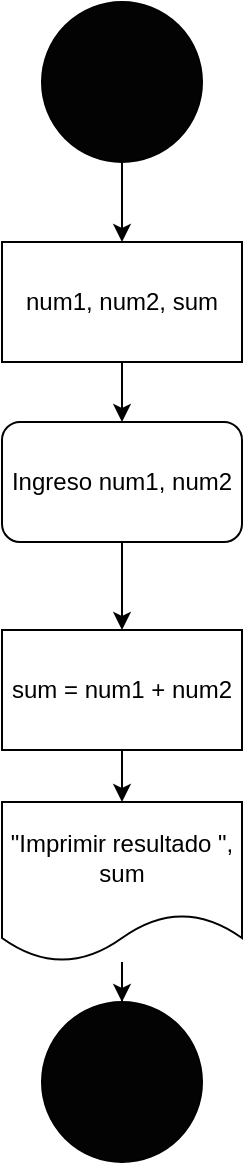 <mxfile version="21.1.5" type="device">
  <diagram name="Página-1" id="AG-N9R-do4ABOKKchNhq">
    <mxGraphModel dx="1434" dy="657" grid="1" gridSize="10" guides="1" tooltips="1" connect="1" arrows="1" fold="1" page="1" pageScale="1" pageWidth="1169" pageHeight="827" math="0" shadow="0">
      <root>
        <mxCell id="0" />
        <mxCell id="1" parent="0" />
        <mxCell id="S687kOF9_SxQayDHli7b-8" style="edgeStyle=orthogonalEdgeStyle;rounded=0;orthogonalLoop=1;jettySize=auto;html=1;entryX=0.5;entryY=0;entryDx=0;entryDy=0;" parent="1" source="S687kOF9_SxQayDHli7b-1" target="S687kOF9_SxQayDHli7b-3" edge="1">
          <mxGeometry relative="1" as="geometry" />
        </mxCell>
        <mxCell id="S687kOF9_SxQayDHli7b-1" value="" style="ellipse;whiteSpace=wrap;html=1;aspect=fixed;fillColor=#030303;" parent="1" vertex="1">
          <mxGeometry x="520" y="70" width="80" height="80" as="geometry" />
        </mxCell>
        <mxCell id="S687kOF9_SxQayDHli7b-9" style="edgeStyle=orthogonalEdgeStyle;rounded=0;orthogonalLoop=1;jettySize=auto;html=1;entryX=0.5;entryY=0;entryDx=0;entryDy=0;" parent="1" source="S687kOF9_SxQayDHli7b-3" target="S687kOF9_SxQayDHli7b-5" edge="1">
          <mxGeometry relative="1" as="geometry" />
        </mxCell>
        <mxCell id="S687kOF9_SxQayDHli7b-3" value="num1, num2, sum" style="rounded=0;whiteSpace=wrap;html=1;" parent="1" vertex="1">
          <mxGeometry x="500" y="190" width="120" height="60" as="geometry" />
        </mxCell>
        <mxCell id="S687kOF9_SxQayDHli7b-10" style="edgeStyle=orthogonalEdgeStyle;rounded=0;orthogonalLoop=1;jettySize=auto;html=1;entryX=0.5;entryY=0;entryDx=0;entryDy=0;" parent="1" source="S687kOF9_SxQayDHli7b-5" target="S687kOF9_SxQayDHli7b-6" edge="1">
          <mxGeometry relative="1" as="geometry" />
        </mxCell>
        <mxCell id="S687kOF9_SxQayDHli7b-5" value="Ingreso num1, num2" style="rounded=1;whiteSpace=wrap;html=1;" parent="1" vertex="1">
          <mxGeometry x="500" y="280" width="120" height="60" as="geometry" />
        </mxCell>
        <mxCell id="MnYvDKdg5I9eAi4Qpzdz-2" style="edgeStyle=orthogonalEdgeStyle;rounded=0;orthogonalLoop=1;jettySize=auto;html=1;entryX=0.5;entryY=0;entryDx=0;entryDy=0;" edge="1" parent="1" source="S687kOF9_SxQayDHli7b-6" target="MnYvDKdg5I9eAi4Qpzdz-1">
          <mxGeometry relative="1" as="geometry" />
        </mxCell>
        <mxCell id="S687kOF9_SxQayDHli7b-6" value="sum = num1 + num2" style="rounded=0;whiteSpace=wrap;html=1;" parent="1" vertex="1">
          <mxGeometry x="500" y="384" width="120" height="60" as="geometry" />
        </mxCell>
        <mxCell id="S687kOF9_SxQayDHli7b-7" value="" style="ellipse;whiteSpace=wrap;html=1;aspect=fixed;fillColor=#030303;" parent="1" vertex="1">
          <mxGeometry x="520" y="570" width="80" height="80" as="geometry" />
        </mxCell>
        <mxCell id="MnYvDKdg5I9eAi4Qpzdz-3" style="edgeStyle=orthogonalEdgeStyle;rounded=0;orthogonalLoop=1;jettySize=auto;html=1;" edge="1" parent="1" source="MnYvDKdg5I9eAi4Qpzdz-1" target="S687kOF9_SxQayDHli7b-7">
          <mxGeometry relative="1" as="geometry" />
        </mxCell>
        <mxCell id="MnYvDKdg5I9eAi4Qpzdz-1" value="&quot;Imprimir resultado &quot;, sum" style="shape=document;whiteSpace=wrap;html=1;boundedLbl=1;" vertex="1" parent="1">
          <mxGeometry x="500" y="470" width="120" height="80" as="geometry" />
        </mxCell>
      </root>
    </mxGraphModel>
  </diagram>
</mxfile>
